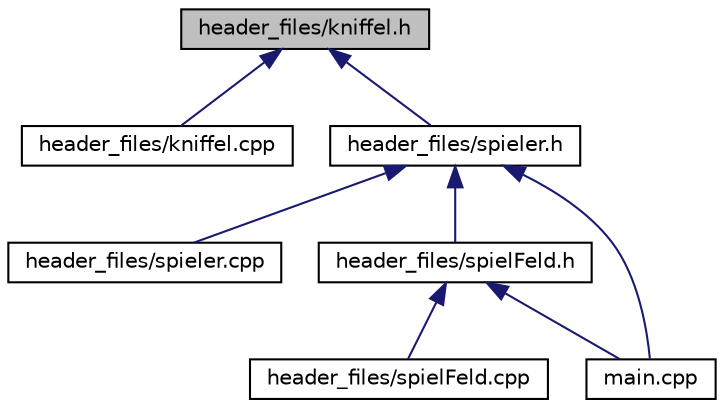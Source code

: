 digraph "header_files/kniffel.h"
{
  edge [fontname="Helvetica",fontsize="10",labelfontname="Helvetica",labelfontsize="10"];
  node [fontname="Helvetica",fontsize="10",shape=record];
  Node1 [label="header_files/kniffel.h",height=0.2,width=0.4,color="black", fillcolor="grey75", style="filled" fontcolor="black"];
  Node1 -> Node2 [dir="back",color="midnightblue",fontsize="10",style="solid",fontname="Helvetica"];
  Node2 [label="header_files/kniffel.cpp",height=0.2,width=0.4,color="black", fillcolor="white", style="filled",URL="$kniffel_8cpp.html"];
  Node1 -> Node3 [dir="back",color="midnightblue",fontsize="10",style="solid",fontname="Helvetica"];
  Node3 [label="header_files/spieler.h",height=0.2,width=0.4,color="black", fillcolor="white", style="filled",URL="$spieler_8h.html"];
  Node3 -> Node4 [dir="back",color="midnightblue",fontsize="10",style="solid",fontname="Helvetica"];
  Node4 [label="header_files/spieler.cpp",height=0.2,width=0.4,color="black", fillcolor="white", style="filled",URL="$spieler_8cpp.html"];
  Node3 -> Node5 [dir="back",color="midnightblue",fontsize="10",style="solid",fontname="Helvetica"];
  Node5 [label="header_files/spielFeld.h",height=0.2,width=0.4,color="black", fillcolor="white", style="filled",URL="$spiel_feld_8h.html"];
  Node5 -> Node6 [dir="back",color="midnightblue",fontsize="10",style="solid",fontname="Helvetica"];
  Node6 [label="header_files/spielFeld.cpp",height=0.2,width=0.4,color="black", fillcolor="white", style="filled",URL="$spiel_feld_8cpp.html"];
  Node5 -> Node7 [dir="back",color="midnightblue",fontsize="10",style="solid",fontname="Helvetica"];
  Node7 [label="main.cpp",height=0.2,width=0.4,color="black", fillcolor="white", style="filled",URL="$main_8cpp.html"];
  Node3 -> Node7 [dir="back",color="midnightblue",fontsize="10",style="solid",fontname="Helvetica"];
}
